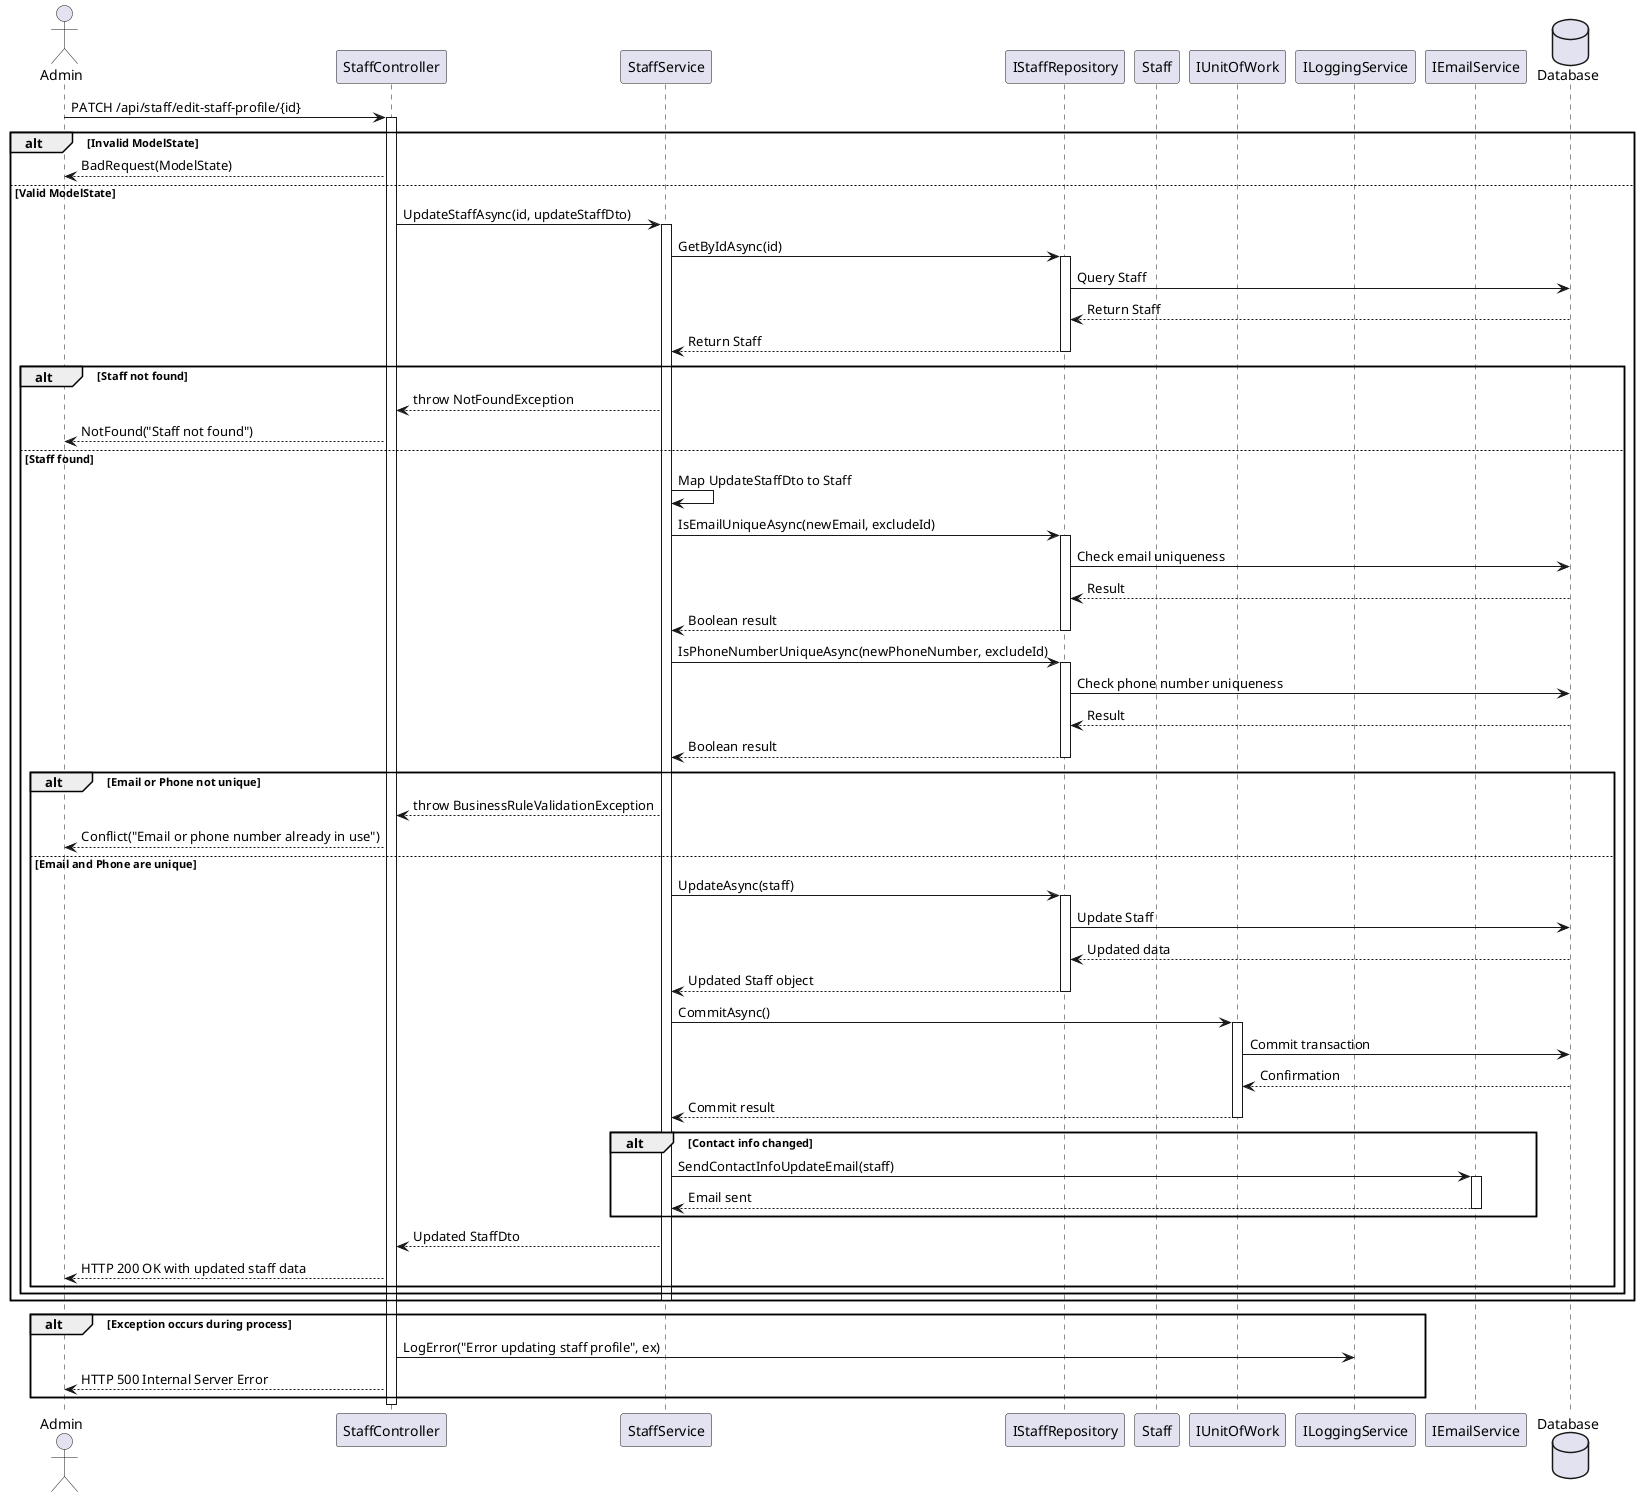 @startuml Improved Sequence Diagram for US 5.1.13 with Better Alternatives
actor Admin
participant "StaffController" as SC
participant "StaffService" as SS
participant "IStaffRepository" as SR
participant "Staff" as S
participant "IUnitOfWork" as UOW
participant "ILoggingService" as LS
participant "IEmailService" as ES
database "Database" as DB

Admin -> SC: PATCH /api/staff/edit-staff-profile/{id}
activate SC

alt Invalid ModelState
    SC --> Admin: BadRequest(ModelState)
else Valid ModelState
    SC -> SS: UpdateStaffAsync(id, updateStaffDto)
    activate SS

    SS -> SR: GetByIdAsync(id)
    activate SR
    SR -> DB: Query Staff
    DB --> SR: Return Staff
    SR --> SS: Return Staff
    deactivate SR

    alt Staff not found
        SS --> SC: throw NotFoundException
        SC --> Admin: NotFound("Staff not found")
    else Staff found
        SS -> SS: Map UpdateStaffDto to Staff

        SS -> SR: IsEmailUniqueAsync(newEmail, excludeId)
        activate SR
        SR -> DB: Check email uniqueness
        DB --> SR: Result
        SR --> SS: Boolean result
        deactivate SR

        SS -> SR: IsPhoneNumberUniqueAsync(newPhoneNumber, excludeId)
        activate SR
        SR -> DB: Check phone number uniqueness
        DB --> SR: Result
        SR --> SS: Boolean result
        deactivate SR

        alt Email or Phone not unique
            SS --> SC: throw BusinessRuleValidationException
            SC --> Admin: Conflict("Email or phone number already in use")
        else Email and Phone are unique
            SS -> SR: UpdateAsync(staff)
            activate SR
            SR -> DB: Update Staff
            DB --> SR: Updated data
            SR --> SS: Updated Staff object
            deactivate SR

            SS -> UOW: CommitAsync()
            activate UOW
            UOW -> DB: Commit transaction
            DB --> UOW: Confirmation
            UOW --> SS: Commit result
            deactivate UOW

            alt Contact info changed
                SS -> ES: SendContactInfoUpdateEmail(staff)
                activate ES
                ES --> SS: Email sent
                deactivate ES
            end

            SS --> SC: Updated StaffDto
            SC --> Admin: HTTP 200 OK with updated staff data
        end
    end
    deactivate SS
end

alt Exception occurs during process
    SC -> LS: LogError("Error updating staff profile", ex)
    SC --> Admin: HTTP 500 Internal Server Error
end

deactivate SC

@enduml
